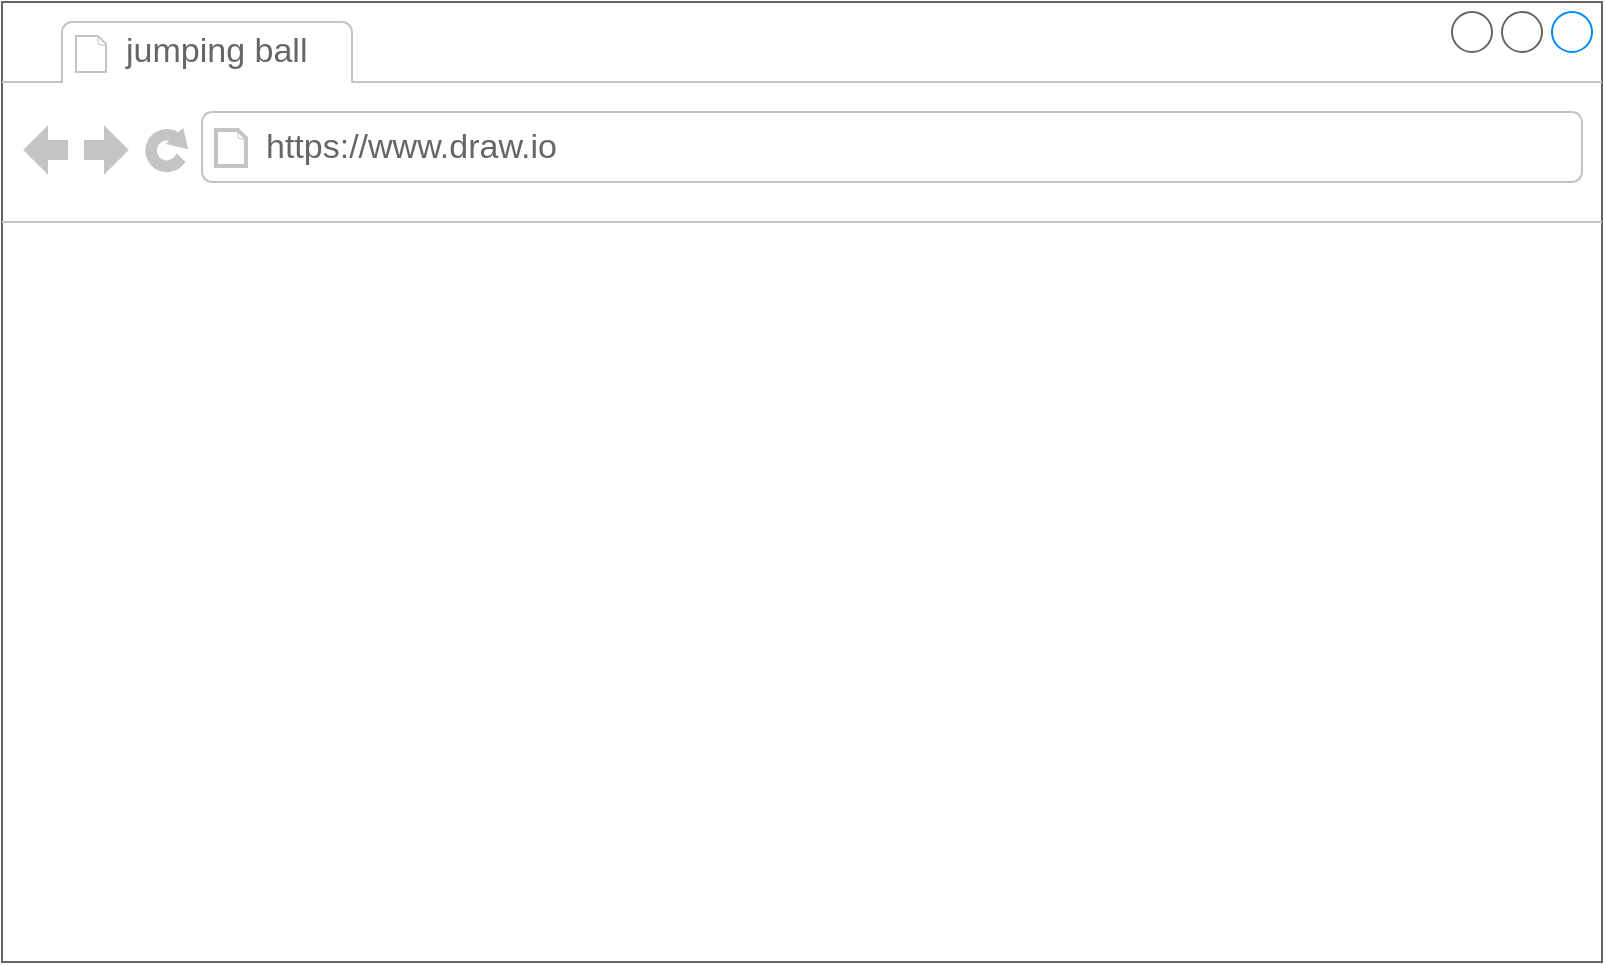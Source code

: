 <mxfile version="14.3.0" type="github"><diagram id="1JSylhCy0G0jC_GHJVuh" name="Page-1"><mxGraphModel dx="1422" dy="804" grid="1" gridSize="10" guides="1" tooltips="1" connect="1" arrows="1" fold="1" page="1" pageScale="1" pageWidth="850" pageHeight="1100" math="0" shadow="0"><root><mxCell id="0"/><mxCell id="1" parent="0"/><mxCell id="PoXFyfMIvUlloKl1eks1-1" value="" style="strokeWidth=1;shadow=0;dashed=0;align=center;html=1;shape=mxgraph.mockup.containers.browserWindow;rSize=0;strokeColor=#666666;strokeColor2=#008cff;strokeColor3=#c4c4c4;mainText=,;recursiveResize=0;" vertex="1" parent="1"><mxGeometry x="40" y="120" width="800" height="480" as="geometry"/></mxCell><mxCell id="PoXFyfMIvUlloKl1eks1-2" value="jumping ball" style="strokeWidth=1;shadow=0;dashed=0;align=center;html=1;shape=mxgraph.mockup.containers.anchor;fontSize=17;fontColor=#666666;align=left;" vertex="1" parent="PoXFyfMIvUlloKl1eks1-1"><mxGeometry x="60" y="12" width="110" height="26" as="geometry"/></mxCell><mxCell id="PoXFyfMIvUlloKl1eks1-3" value="https://www.draw.io" style="strokeWidth=1;shadow=0;dashed=0;align=center;html=1;shape=mxgraph.mockup.containers.anchor;rSize=0;fontSize=17;fontColor=#666666;align=left;" vertex="1" parent="PoXFyfMIvUlloKl1eks1-1"><mxGeometry x="130" y="60" width="250" height="26" as="geometry"/></mxCell></root></mxGraphModel></diagram></mxfile>